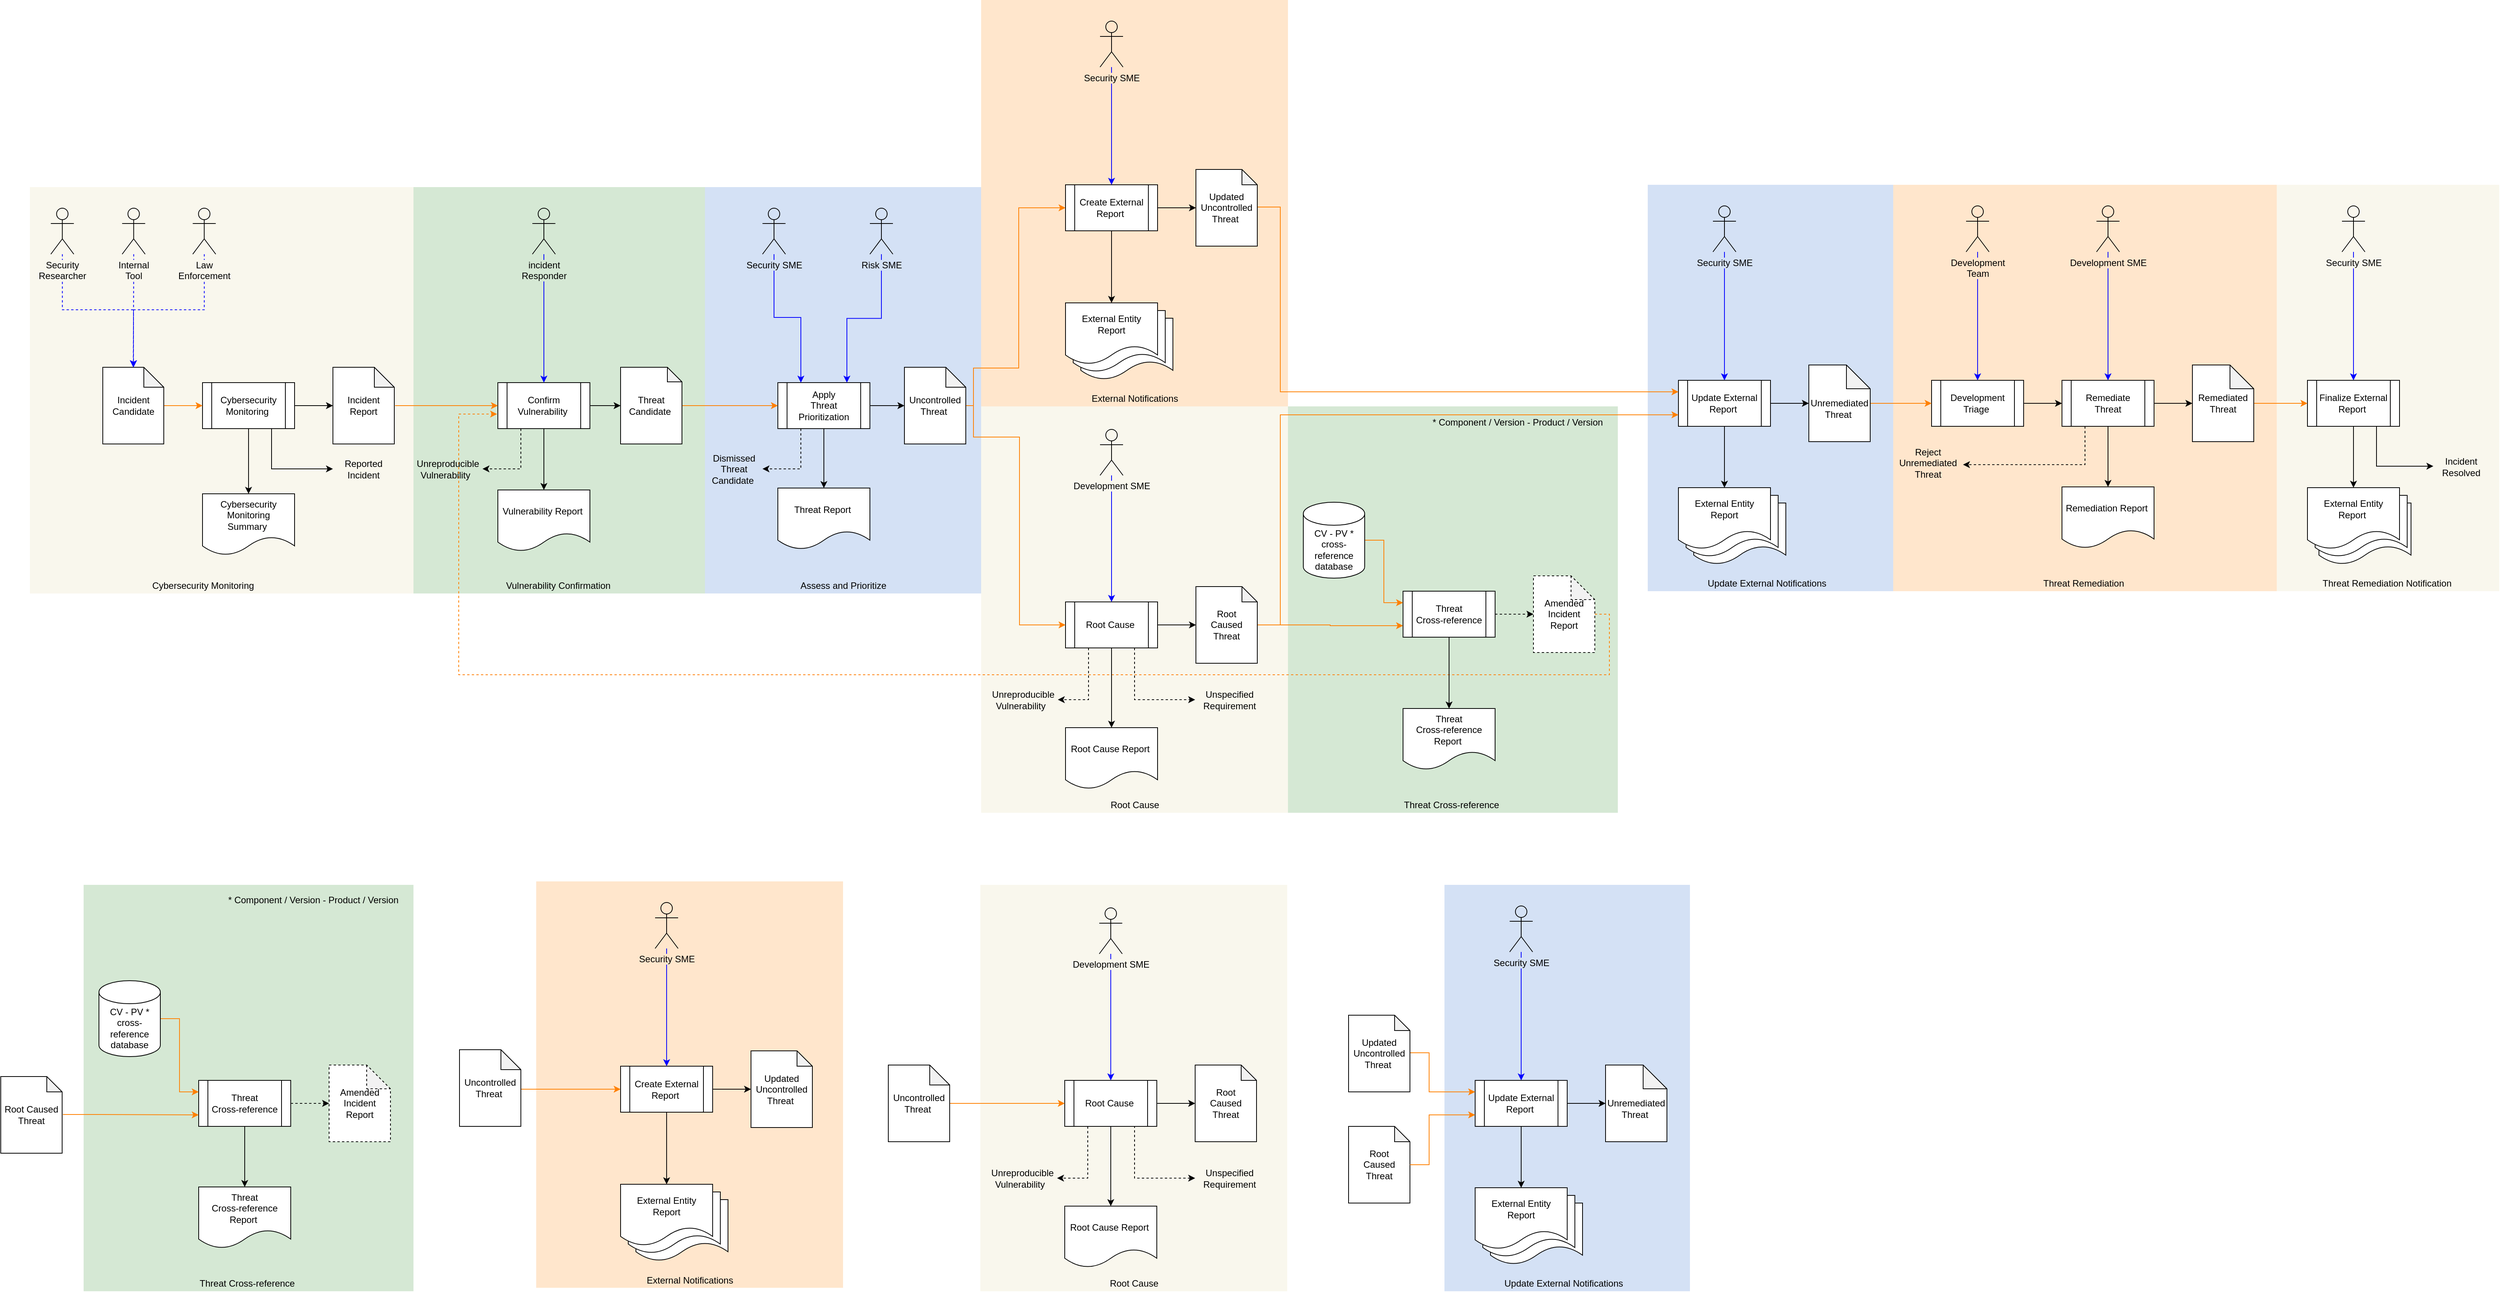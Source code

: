 <mxfile version="15.8.7" type="device"><diagram id="C5RBs43oDa-KdzZeNtuy" name="Page-1"><mxGraphModel dx="4095" dy="1713" grid="1" gridSize="10" guides="1" tooltips="1" connect="1" arrows="1" fold="1" page="1" pageScale="1" pageWidth="827" pageHeight="1169" math="0" shadow="0"><root><mxCell id="WIyWlLk6GJQsqaUBKTNV-0"/><mxCell id="WIyWlLk6GJQsqaUBKTNV-1" parent="WIyWlLk6GJQsqaUBKTNV-0"/><mxCell id="WcZLiKfYTSiQ0uEuk9bP-0" value="" style="rounded=0;whiteSpace=wrap;html=1;strokeColor=none;fillColor=#D5E8D4;" parent="WIyWlLk6GJQsqaUBKTNV-1" vertex="1"><mxGeometry x="1371" y="600" width="430" height="530" as="geometry"/></mxCell><mxCell id="wN83Spoh5uE3AaR1W7T5-34" value="" style="rounded=0;whiteSpace=wrap;html=1;strokeColor=none;fillColor=#D4E1F5;" parent="WIyWlLk6GJQsqaUBKTNV-1" vertex="1"><mxGeometry x="1840" y="311" width="320" height="530" as="geometry"/></mxCell><mxCell id="wN83Spoh5uE3AaR1W7T5-43" value="" style="rounded=0;whiteSpace=wrap;html=1;strokeColor=none;fillColor=#FFE6CC;" parent="WIyWlLk6GJQsqaUBKTNV-1" vertex="1"><mxGeometry x="971" y="70" width="400" height="530" as="geometry"/></mxCell><mxCell id="8RoRVzkX-j9izQuCW-Z6-1" value="ISAC Report&amp;nbsp;" style="shape=document;whiteSpace=wrap;html=1;boundedLbl=1;" parent="WIyWlLk6GJQsqaUBKTNV-1" vertex="1"><mxGeometry x="1101" y="485" width="120" height="80" as="geometry"/></mxCell><mxCell id="8RoRVzkX-j9izQuCW-Z6-0" value="ISAC Report&amp;nbsp;" style="shape=document;whiteSpace=wrap;html=1;boundedLbl=1;" parent="WIyWlLk6GJQsqaUBKTNV-1" vertex="1"><mxGeometry x="1091" y="475" width="120" height="80" as="geometry"/></mxCell><mxCell id="wN83Spoh5uE3AaR1W7T5-98" value="" style="rounded=0;whiteSpace=wrap;html=1;strokeColor=none;fillColor=#F9F7ED;" parent="WIyWlLk6GJQsqaUBKTNV-1" vertex="1"><mxGeometry x="-269" y="314" width="500" height="530" as="geometry"/></mxCell><mxCell id="kdH6JeAph1HjLmz1AjnW-34" value="" style="rounded=0;whiteSpace=wrap;html=1;strokeColor=none;fillColor=#FFE6CC;" parent="WIyWlLk6GJQsqaUBKTNV-1" vertex="1"><mxGeometry x="2160" y="311" width="500" height="530" as="geometry"/></mxCell><mxCell id="kdH6JeAph1HjLmz1AjnW-32" style="edgeStyle=orthogonalEdgeStyle;rounded=0;orthogonalLoop=1;jettySize=auto;html=1;exitX=0.25;exitY=1;exitDx=0;exitDy=0;dashed=1;entryX=1.011;entryY=0.55;entryDx=0;entryDy=0;entryPerimeter=0;" parent="WIyWlLk6GJQsqaUBKTNV-1" source="kdH6JeAph1HjLmz1AjnW-35" target="kdH6JeAph1HjLmz1AjnW-33" edge="1"><mxGeometry relative="1" as="geometry"><mxPoint x="2206" y="671" as="targetPoint"/><Array as="points"><mxPoint x="2410" y="676"/></Array></mxGeometry></mxCell><mxCell id="kdH6JeAph1HjLmz1AjnW-38" style="edgeStyle=orthogonalEdgeStyle;rounded=0;orthogonalLoop=1;jettySize=auto;html=1;exitX=1;exitY=0.5;exitDx=0;exitDy=0;entryX=0;entryY=0.5;entryDx=0;entryDy=0;" parent="WIyWlLk6GJQsqaUBKTNV-1" source="kdH6JeAph1HjLmz1AjnW-24" target="kdH6JeAph1HjLmz1AjnW-35" edge="1"><mxGeometry relative="1" as="geometry"/></mxCell><mxCell id="kdH6JeAph1HjLmz1AjnW-24" value="&lt;span&gt;Development Triage&amp;nbsp;&lt;/span&gt;" style="shape=process;whiteSpace=wrap;html=1;backgroundOutline=1;" parent="WIyWlLk6GJQsqaUBKTNV-1" vertex="1"><mxGeometry x="2210" y="566" width="120" height="60" as="geometry"/></mxCell><mxCell id="wN83Spoh5uE3AaR1W7T5-67" value="" style="rounded=0;whiteSpace=wrap;html=1;strokeColor=none;fillColor=#D4E1F5;" parent="WIyWlLk6GJQsqaUBKTNV-1" vertex="1"><mxGeometry x="611" y="314" width="360" height="530" as="geometry"/></mxCell><mxCell id="wN83Spoh5uE3AaR1W7T5-24" value="" style="rounded=0;whiteSpace=wrap;html=1;strokeColor=none;fillColor=#F9F7ED;" parent="WIyWlLk6GJQsqaUBKTNV-1" vertex="1"><mxGeometry x="971" y="600" width="400" height="530" as="geometry"/></mxCell><mxCell id="wN83Spoh5uE3AaR1W7T5-15" value="" style="rounded=0;whiteSpace=wrap;html=1;strokeColor=none;fillColor=#D5E8D4;" parent="WIyWlLk6GJQsqaUBKTNV-1" vertex="1"><mxGeometry x="231" y="314" width="380" height="530" as="geometry"/></mxCell><mxCell id="wN83Spoh5uE3AaR1W7T5-99" style="edgeStyle=orthogonalEdgeStyle;rounded=0;orthogonalLoop=1;jettySize=auto;html=1;strokeColor=#FF8000;exitX=1;exitY=0.5;exitDx=0;exitDy=0;exitPerimeter=0;dashed=1;" parent="WIyWlLk6GJQsqaUBKTNV-1" source="WcZLiKfYTSiQ0uEuk9bP-4" edge="1"><mxGeometry relative="1" as="geometry"><mxPoint x="340" y="610" as="targetPoint"/><Array as="points"><mxPoint x="1790" y="871"/><mxPoint x="1790" y="950"/><mxPoint x="290" y="950"/><mxPoint x="290" y="610"/></Array></mxGeometry></mxCell><mxCell id="wN83Spoh5uE3AaR1W7T5-16" style="edgeStyle=orthogonalEdgeStyle;rounded=0;orthogonalLoop=1;jettySize=auto;html=1;exitX=1;exitY=0.5;exitDx=0;exitDy=0;entryX=0;entryY=0.5;entryDx=0;entryDy=0;entryPerimeter=0;" parent="WIyWlLk6GJQsqaUBKTNV-1" source="6Zm5IRveUOEQ-voSjNhq-3" target="wN83Spoh5uE3AaR1W7T5-14" edge="1"><mxGeometry relative="1" as="geometry"/></mxCell><mxCell id="wN83Spoh5uE3AaR1W7T5-21" style="edgeStyle=orthogonalEdgeStyle;rounded=0;orthogonalLoop=1;jettySize=auto;html=1;exitX=0.25;exitY=1;exitDx=0;exitDy=0;entryX=1;entryY=0.5;entryDx=0;entryDy=0;dashed=1;" parent="WIyWlLk6GJQsqaUBKTNV-1" source="6Zm5IRveUOEQ-voSjNhq-3" target="wN83Spoh5uE3AaR1W7T5-20" edge="1"><mxGeometry relative="1" as="geometry"/></mxCell><mxCell id="wN83Spoh5uE3AaR1W7T5-23" style="edgeStyle=orthogonalEdgeStyle;rounded=0;orthogonalLoop=1;jettySize=auto;html=1;exitX=0.5;exitY=1;exitDx=0;exitDy=0;" parent="WIyWlLk6GJQsqaUBKTNV-1" source="6Zm5IRveUOEQ-voSjNhq-3" target="wN83Spoh5uE3AaR1W7T5-22" edge="1"><mxGeometry relative="1" as="geometry"/></mxCell><mxCell id="6Zm5IRveUOEQ-voSjNhq-3" value="Confirm Vulnerability&amp;nbsp;" style="shape=process;whiteSpace=wrap;html=1;backgroundOutline=1;" parent="WIyWlLk6GJQsqaUBKTNV-1" vertex="1"><mxGeometry x="341" y="569" width="120" height="60" as="geometry"/></mxCell><mxCell id="6Zm5IRveUOEQ-voSjNhq-8" value="Root Cause" style="text;html=1;strokeColor=none;fillColor=none;align=center;verticalAlign=middle;whiteSpace=wrap;rounded=0;" parent="WIyWlLk6GJQsqaUBKTNV-1" vertex="1"><mxGeometry x="1123.5" y="1110" width="95" height="20" as="geometry"/></mxCell><mxCell id="AFasW3N3rb-dnXRpqXTf-31" style="edgeStyle=orthogonalEdgeStyle;rounded=0;orthogonalLoop=1;jettySize=auto;html=1;exitX=1;exitY=0.5;exitDx=0;exitDy=0;entryX=0;entryY=0.5;entryDx=0;entryDy=0;entryPerimeter=0;" parent="WIyWlLk6GJQsqaUBKTNV-1" source="6Zm5IRveUOEQ-voSjNhq-9" target="AFasW3N3rb-dnXRpqXTf-27" edge="1"><mxGeometry relative="1" as="geometry"/></mxCell><mxCell id="wN83Spoh5uE3AaR1W7T5-69" style="edgeStyle=orthogonalEdgeStyle;rounded=0;orthogonalLoop=1;jettySize=auto;html=1;exitX=0.25;exitY=1;exitDx=0;exitDy=0;entryX=1;entryY=0.5;entryDx=0;entryDy=0;dashed=1;" parent="WIyWlLk6GJQsqaUBKTNV-1" source="6Zm5IRveUOEQ-voSjNhq-9" target="wN83Spoh5uE3AaR1W7T5-68" edge="1"><mxGeometry relative="1" as="geometry"/></mxCell><mxCell id="wN83Spoh5uE3AaR1W7T5-73" style="edgeStyle=orthogonalEdgeStyle;rounded=0;orthogonalLoop=1;jettySize=auto;html=1;exitX=0.5;exitY=1;exitDx=0;exitDy=0;entryX=0.5;entryY=0;entryDx=0;entryDy=0;" parent="WIyWlLk6GJQsqaUBKTNV-1" source="6Zm5IRveUOEQ-voSjNhq-9" target="wN83Spoh5uE3AaR1W7T5-72" edge="1"><mxGeometry relative="1" as="geometry"/></mxCell><mxCell id="6Zm5IRveUOEQ-voSjNhq-9" value="Apply &lt;br&gt;Threat Prioritization" style="shape=process;whiteSpace=wrap;html=1;backgroundOutline=1;" parent="WIyWlLk6GJQsqaUBKTNV-1" vertex="1"><mxGeometry x="706" y="569" width="120" height="60" as="geometry"/></mxCell><mxCell id="AFasW3N3rb-dnXRpqXTf-4" value="Vulnerability Confirmation&amp;nbsp;" style="text;html=1;align=center;verticalAlign=middle;resizable=0;points=[];autosize=1;" parent="WIyWlLk6GJQsqaUBKTNV-1" vertex="1"><mxGeometry x="341" y="824" width="160" height="20" as="geometry"/></mxCell><mxCell id="AFasW3N3rb-dnXRpqXTf-5" value="Assess and Prioritize" style="text;html=1;align=center;verticalAlign=middle;resizable=0;points=[];autosize=1;" parent="WIyWlLk6GJQsqaUBKTNV-1" vertex="1"><mxGeometry x="726" y="824" width="130" height="20" as="geometry"/></mxCell><mxCell id="wN83Spoh5uE3AaR1W7T5-28" style="edgeStyle=orthogonalEdgeStyle;rounded=0;orthogonalLoop=1;jettySize=auto;html=1;exitX=0.25;exitY=1;exitDx=0;exitDy=0;entryX=1;entryY=0.5;entryDx=0;entryDy=0;dashed=1;" parent="WIyWlLk6GJQsqaUBKTNV-1" source="AFasW3N3rb-dnXRpqXTf-13" target="wN83Spoh5uE3AaR1W7T5-27" edge="1"><mxGeometry relative="1" as="geometry"/></mxCell><mxCell id="wN83Spoh5uE3AaR1W7T5-33" style="edgeStyle=orthogonalEdgeStyle;rounded=0;orthogonalLoop=1;jettySize=auto;html=1;" parent="WIyWlLk6GJQsqaUBKTNV-1" source="AFasW3N3rb-dnXRpqXTf-13" target="wN83Spoh5uE3AaR1W7T5-32" edge="1"><mxGeometry relative="1" as="geometry"/></mxCell><mxCell id="AFasW3N3rb-dnXRpqXTf-13" value="Root Cause&amp;nbsp;" style="shape=process;whiteSpace=wrap;html=1;backgroundOutline=1;" parent="WIyWlLk6GJQsqaUBKTNV-1" vertex="1"><mxGeometry x="1081" y="855" width="120" height="60" as="geometry"/></mxCell><mxCell id="fDY6oTUVb4eKqqhAtH-P-0" style="edgeStyle=orthogonalEdgeStyle;rounded=0;orthogonalLoop=1;jettySize=auto;html=1;entryX=0;entryY=0.5;entryDx=0;entryDy=0;strokeColor=#FF8000;" parent="WIyWlLk6GJQsqaUBKTNV-1" source="AFasW3N3rb-dnXRpqXTf-27" target="wN83Spoh5uE3AaR1W7T5-35" edge="1"><mxGeometry relative="1" as="geometry"><Array as="points"><mxPoint x="961" y="599"/><mxPoint x="961" y="550"/><mxPoint x="1020" y="550"/><mxPoint x="1020" y="341"/></Array></mxGeometry></mxCell><mxCell id="fDY6oTUVb4eKqqhAtH-P-1" style="edgeStyle=orthogonalEdgeStyle;rounded=0;orthogonalLoop=1;jettySize=auto;html=1;entryX=0;entryY=0.5;entryDx=0;entryDy=0;strokeColor=#FF8000;" parent="WIyWlLk6GJQsqaUBKTNV-1" source="AFasW3N3rb-dnXRpqXTf-27" target="AFasW3N3rb-dnXRpqXTf-13" edge="1"><mxGeometry relative="1" as="geometry"><Array as="points"><mxPoint x="961" y="599"/><mxPoint x="961" y="640"/><mxPoint x="1021" y="640"/><mxPoint x="1021" y="885"/></Array></mxGeometry></mxCell><mxCell id="AFasW3N3rb-dnXRpqXTf-27" value="Uncontrolled Threat&amp;nbsp;" style="shape=note;whiteSpace=wrap;html=1;backgroundOutline=1;darkOpacity=0.05;size=26;" parent="WIyWlLk6GJQsqaUBKTNV-1" vertex="1"><mxGeometry x="871" y="549" width="80" height="100" as="geometry"/></mxCell><mxCell id="8RoRVzkX-j9izQuCW-Z6-5" style="edgeStyle=orthogonalEdgeStyle;rounded=0;orthogonalLoop=1;jettySize=auto;html=1;entryX=0.25;entryY=0;entryDx=0;entryDy=0;strokeColor=#0000FF;" parent="WIyWlLk6GJQsqaUBKTNV-1" source="IPxfnIjCZiYCJYjC7kOt-19" target="6Zm5IRveUOEQ-voSjNhq-9" edge="1"><mxGeometry relative="1" as="geometry"><mxPoint x="701" y="444" as="sourcePoint"/><Array as="points"><mxPoint x="701" y="484"/><mxPoint x="736" y="484"/></Array></mxGeometry></mxCell><mxCell id="wN83Spoh5uE3AaR1W7T5-31" style="edgeStyle=orthogonalEdgeStyle;rounded=0;orthogonalLoop=1;jettySize=auto;html=1;entryX=0.5;entryY=0;entryDx=0;entryDy=0;strokeColor=#0000FF;" parent="WIyWlLk6GJQsqaUBKTNV-1" source="IPxfnIjCZiYCJYjC7kOt-32" target="AFasW3N3rb-dnXRpqXTf-13" edge="1"><mxGeometry relative="1" as="geometry"><mxPoint x="1141" y="750" as="sourcePoint"/></mxGeometry></mxCell><mxCell id="wN83Spoh5uE3AaR1W7T5-71" style="edgeStyle=orthogonalEdgeStyle;rounded=0;orthogonalLoop=1;jettySize=auto;html=1;strokeColor=#FF8000;" parent="WIyWlLk6GJQsqaUBKTNV-1" source="wN83Spoh5uE3AaR1W7T5-14" target="6Zm5IRveUOEQ-voSjNhq-9" edge="1"><mxGeometry relative="1" as="geometry"/></mxCell><mxCell id="wN83Spoh5uE3AaR1W7T5-14" value="Threat Candidate&amp;nbsp;" style="shape=note;whiteSpace=wrap;html=1;backgroundOutline=1;darkOpacity=0.05;size=19;" parent="WIyWlLk6GJQsqaUBKTNV-1" vertex="1"><mxGeometry x="501" y="549" width="80" height="100" as="geometry"/></mxCell><mxCell id="wN83Spoh5uE3AaR1W7T5-20" value="Unreproducible&lt;br&gt;Vulnerability&amp;nbsp;&amp;nbsp;" style="text;html=1;strokeColor=none;fillColor=none;align=center;verticalAlign=middle;whiteSpace=wrap;rounded=0;" parent="WIyWlLk6GJQsqaUBKTNV-1" vertex="1"><mxGeometry x="231" y="661.5" width="90" height="40" as="geometry"/></mxCell><mxCell id="wN83Spoh5uE3AaR1W7T5-22" value="Vulnerability Report&amp;nbsp;" style="shape=document;whiteSpace=wrap;html=1;boundedLbl=1;" parent="WIyWlLk6GJQsqaUBKTNV-1" vertex="1"><mxGeometry x="341" y="709" width="120" height="80" as="geometry"/></mxCell><mxCell id="wN83Spoh5uE3AaR1W7T5-27" value="Unreproducible&lt;br&gt;Vulnerability&amp;nbsp;&amp;nbsp;" style="text;html=1;strokeColor=none;fillColor=none;align=center;verticalAlign=middle;whiteSpace=wrap;rounded=0;" parent="WIyWlLk6GJQsqaUBKTNV-1" vertex="1"><mxGeometry x="981" y="960" width="90" height="45" as="geometry"/></mxCell><mxCell id="wN83Spoh5uE3AaR1W7T5-32" value="Root Cause Report&amp;nbsp;" style="shape=document;whiteSpace=wrap;html=1;boundedLbl=1;" parent="WIyWlLk6GJQsqaUBKTNV-1" vertex="1"><mxGeometry x="1081" y="1019" width="120" height="80" as="geometry"/></mxCell><mxCell id="wN83Spoh5uE3AaR1W7T5-36" value="External Entity &lt;br&gt;Report" style="shape=document;whiteSpace=wrap;html=1;boundedLbl=1;" parent="WIyWlLk6GJQsqaUBKTNV-1" vertex="1"><mxGeometry x="1081" y="465" width="120" height="80" as="geometry"/></mxCell><mxCell id="wN83Spoh5uE3AaR1W7T5-41" style="edgeStyle=orthogonalEdgeStyle;rounded=0;orthogonalLoop=1;jettySize=auto;html=1;exitX=0.5;exitY=1;exitDx=0;exitDy=0;entryX=0.5;entryY=0;entryDx=0;entryDy=0;" parent="WIyWlLk6GJQsqaUBKTNV-1" source="wN83Spoh5uE3AaR1W7T5-35" target="wN83Spoh5uE3AaR1W7T5-36" edge="1"><mxGeometry relative="1" as="geometry"/></mxCell><mxCell id="wN83Spoh5uE3AaR1W7T5-35" value="Create External Report&amp;nbsp;" style="shape=process;whiteSpace=wrap;html=1;backgroundOutline=1;" parent="WIyWlLk6GJQsqaUBKTNV-1" vertex="1"><mxGeometry x="1081" y="311" width="120" height="60" as="geometry"/></mxCell><mxCell id="wN83Spoh5uE3AaR1W7T5-45" value="External Notifications" style="text;html=1;align=center;verticalAlign=middle;resizable=0;points=[];autosize=1;" parent="WIyWlLk6GJQsqaUBKTNV-1" vertex="1"><mxGeometry x="1106" y="580" width="130" height="20" as="geometry"/></mxCell><mxCell id="8RoRVzkX-j9izQuCW-Z6-9" style="edgeStyle=orthogonalEdgeStyle;rounded=0;orthogonalLoop=1;jettySize=auto;html=1;entryX=0.5;entryY=0;entryDx=0;entryDy=0;strokeColor=#0000FF;" parent="WIyWlLk6GJQsqaUBKTNV-1" source="IPxfnIjCZiYCJYjC7kOt-27" target="wN83Spoh5uE3AaR1W7T5-35" edge="1"><mxGeometry relative="1" as="geometry"><mxPoint x="1141" y="210" as="sourcePoint"/></mxGeometry></mxCell><mxCell id="wN83Spoh5uE3AaR1W7T5-55" style="edgeStyle=orthogonalEdgeStyle;rounded=0;orthogonalLoop=1;jettySize=auto;html=1;entryX=0.5;entryY=0;entryDx=0;entryDy=0;strokeColor=#0000FF;" parent="WIyWlLk6GJQsqaUBKTNV-1" source="IPxfnIjCZiYCJYjC7kOt-28" target="wN83Spoh5uE3AaR1W7T5-49" edge="1"><mxGeometry relative="1" as="geometry"><mxPoint x="1940" y="451" as="sourcePoint"/></mxGeometry></mxCell><mxCell id="wN83Spoh5uE3AaR1W7T5-64" style="edgeStyle=orthogonalEdgeStyle;rounded=0;orthogonalLoop=1;jettySize=auto;html=1;exitX=1;exitY=0.5;exitDx=0;exitDy=0;entryX=0;entryY=0.5;entryDx=0;entryDy=0;entryPerimeter=0;" parent="WIyWlLk6GJQsqaUBKTNV-1" source="wN83Spoh5uE3AaR1W7T5-49" target="AXCP_vRWOkf5SYs7HRFB-25" edge="1"><mxGeometry relative="1" as="geometry"><mxPoint x="2100" y="596" as="targetPoint"/></mxGeometry></mxCell><mxCell id="wN83Spoh5uE3AaR1W7T5-49" value="Update External Report&amp;nbsp;" style="shape=process;whiteSpace=wrap;html=1;backgroundOutline=1;" parent="WIyWlLk6GJQsqaUBKTNV-1" vertex="1"><mxGeometry x="1880" y="566" width="120" height="60" as="geometry"/></mxCell><mxCell id="wN83Spoh5uE3AaR1W7T5-56" value="Update External Notifications" style="text;html=1;align=center;verticalAlign=middle;resizable=0;points=[];autosize=1;" parent="WIyWlLk6GJQsqaUBKTNV-1" vertex="1"><mxGeometry x="1910" y="821" width="170" height="20" as="geometry"/></mxCell><mxCell id="8RoRVzkX-j9izQuCW-Z6-44" style="edgeStyle=orthogonalEdgeStyle;rounded=0;orthogonalLoop=1;jettySize=auto;html=1;entryX=0;entryY=0.25;entryDx=0;entryDy=0;strokeColor=#FF8000;exitX=1;exitY=0.49;exitDx=0;exitDy=0;exitPerimeter=0;" parent="WIyWlLk6GJQsqaUBKTNV-1" source="wN83Spoh5uE3AaR1W7T5-59" target="wN83Spoh5uE3AaR1W7T5-49" edge="1"><mxGeometry relative="1" as="geometry"><Array as="points"><mxPoint x="1361" y="340"/><mxPoint x="1361" y="581"/></Array></mxGeometry></mxCell><mxCell id="wN83Spoh5uE3AaR1W7T5-59" value="Updated Uncontrolled Threat&amp;nbsp;" style="shape=note;whiteSpace=wrap;html=1;backgroundOutline=1;darkOpacity=0.05;size=20;" parent="WIyWlLk6GJQsqaUBKTNV-1" vertex="1"><mxGeometry x="1251" y="291" width="80" height="100" as="geometry"/></mxCell><mxCell id="wN83Spoh5uE3AaR1W7T5-60" style="edgeStyle=orthogonalEdgeStyle;rounded=0;orthogonalLoop=1;jettySize=auto;html=1;" parent="WIyWlLk6GJQsqaUBKTNV-1" source="wN83Spoh5uE3AaR1W7T5-35" target="wN83Spoh5uE3AaR1W7T5-59" edge="1"><mxGeometry relative="1" as="geometry"><mxPoint x="1191.0" y="360" as="sourcePoint"/><mxPoint x="1811.0" y="360" as="targetPoint"/></mxGeometry></mxCell><mxCell id="kdH6JeAph1HjLmz1AjnW-8" style="edgeStyle=orthogonalEdgeStyle;rounded=0;orthogonalLoop=1;jettySize=auto;html=1;exitX=1;exitY=0.5;exitDx=0;exitDy=0;entryX=0;entryY=0.75;entryDx=0;entryDy=0;strokeColor=#FF8000;exitPerimeter=0;" parent="WIyWlLk6GJQsqaUBKTNV-1" source="IPxfnIjCZiYCJYjC7kOt-35" target="wN83Spoh5uE3AaR1W7T5-49" edge="1"><mxGeometry relative="1" as="geometry"><mxPoint x="1651" y="350" as="targetPoint"/><Array as="points"><mxPoint x="1361" y="885"/><mxPoint x="1361" y="611"/></Array><mxPoint x="1509.03" y="740.4" as="sourcePoint"/></mxGeometry></mxCell><mxCell id="wN83Spoh5uE3AaR1W7T5-62" style="edgeStyle=orthogonalEdgeStyle;rounded=0;orthogonalLoop=1;jettySize=auto;html=1;entryX=0;entryY=0.5;entryDx=0;entryDy=0;entryPerimeter=0;" parent="WIyWlLk6GJQsqaUBKTNV-1" source="AFasW3N3rb-dnXRpqXTf-13" target="IPxfnIjCZiYCJYjC7kOt-35" edge="1"><mxGeometry relative="1" as="geometry"><mxPoint x="1201.0" y="895" as="sourcePoint"/><mxPoint x="1401" y="892.5" as="targetPoint"/></mxGeometry></mxCell><mxCell id="wN83Spoh5uE3AaR1W7T5-68" value="Dismissed Threat Candidate&amp;nbsp;" style="text;html=1;strokeColor=none;fillColor=none;align=center;verticalAlign=middle;whiteSpace=wrap;rounded=0;" parent="WIyWlLk6GJQsqaUBKTNV-1" vertex="1"><mxGeometry x="612" y="654" width="74" height="55" as="geometry"/></mxCell><mxCell id="wN83Spoh5uE3AaR1W7T5-72" value="Threat Report&amp;nbsp;" style="shape=document;whiteSpace=wrap;html=1;boundedLbl=1;" parent="WIyWlLk6GJQsqaUBKTNV-1" vertex="1"><mxGeometry x="706" y="706.5" width="120" height="80" as="geometry"/></mxCell><mxCell id="AXCP_vRWOkf5SYs7HRFB-8" style="edgeStyle=orthogonalEdgeStyle;rounded=0;orthogonalLoop=1;jettySize=auto;html=1;exitX=0.5;exitY=1;exitDx=0;exitDy=0;" parent="WIyWlLk6GJQsqaUBKTNV-1" source="wN83Spoh5uE3AaR1W7T5-111" target="AXCP_vRWOkf5SYs7HRFB-7" edge="1"><mxGeometry relative="1" as="geometry"><Array as="points"/></mxGeometry></mxCell><mxCell id="AXCP_vRWOkf5SYs7HRFB-10" style="edgeStyle=orthogonalEdgeStyle;rounded=0;orthogonalLoop=1;jettySize=auto;html=1;exitX=0.75;exitY=1;exitDx=0;exitDy=0;entryX=0;entryY=0.5;entryDx=0;entryDy=0;" parent="WIyWlLk6GJQsqaUBKTNV-1" source="wN83Spoh5uE3AaR1W7T5-111" target="AXCP_vRWOkf5SYs7HRFB-5" edge="1"><mxGeometry relative="1" as="geometry"/></mxCell><mxCell id="AXCP_vRWOkf5SYs7HRFB-17" style="edgeStyle=orthogonalEdgeStyle;rounded=0;orthogonalLoop=1;jettySize=auto;html=1;exitX=1;exitY=0.5;exitDx=0;exitDy=0;entryX=0;entryY=0.5;entryDx=0;entryDy=0;entryPerimeter=0;" parent="WIyWlLk6GJQsqaUBKTNV-1" source="wN83Spoh5uE3AaR1W7T5-111" target="pf2Wbkb6V3aEikhFOSJb-10" edge="1"><mxGeometry relative="1" as="geometry"/></mxCell><mxCell id="wN83Spoh5uE3AaR1W7T5-111" value="Cybersecurity Monitoring&amp;nbsp;" style="shape=process;whiteSpace=wrap;html=1;backgroundOutline=1;" parent="WIyWlLk6GJQsqaUBKTNV-1" vertex="1"><mxGeometry x="-44" y="569" width="120" height="60" as="geometry"/></mxCell><mxCell id="wN83Spoh5uE3AaR1W7T5-112" value="Cybersecurity Monitoring&amp;nbsp;" style="text;html=1;align=center;verticalAlign=middle;resizable=0;points=[];autosize=1;" parent="WIyWlLk6GJQsqaUBKTNV-1" vertex="1"><mxGeometry x="-116.75" y="824" width="150" height="20" as="geometry"/></mxCell><mxCell id="kdH6JeAph1HjLmz1AjnW-10" value="" style="rounded=0;whiteSpace=wrap;html=1;strokeColor=none;fillColor=#F9F7ED;" parent="WIyWlLk6GJQsqaUBKTNV-1" vertex="1"><mxGeometry x="2660" y="311" width="290" height="530" as="geometry"/></mxCell><mxCell id="AXCP_vRWOkf5SYs7HRFB-24" style="edgeStyle=orthogonalEdgeStyle;rounded=0;orthogonalLoop=1;jettySize=auto;html=1;entryX=0.5;entryY=0;entryDx=0;entryDy=0;strokeColor=#0000FF;" parent="WIyWlLk6GJQsqaUBKTNV-1" source="IPxfnIjCZiYCJYjC7kOt-31" target="kdH6JeAph1HjLmz1AjnW-18" edge="1"><mxGeometry relative="1" as="geometry"><mxPoint x="2760" y="451" as="sourcePoint"/><Array as="points"/></mxGeometry></mxCell><mxCell id="8RoRVzkX-j9izQuCW-Z6-38" style="edgeStyle=orthogonalEdgeStyle;rounded=0;orthogonalLoop=1;jettySize=auto;html=1;exitX=0.5;exitY=1;exitDx=0;exitDy=0;" parent="WIyWlLk6GJQsqaUBKTNV-1" source="kdH6JeAph1HjLmz1AjnW-18" target="8RoRVzkX-j9izQuCW-Z6-37" edge="1"><mxGeometry relative="1" as="geometry"/></mxCell><mxCell id="8RoRVzkX-j9izQuCW-Z6-50" style="edgeStyle=orthogonalEdgeStyle;rounded=0;orthogonalLoop=1;jettySize=auto;html=1;exitX=0.75;exitY=1;exitDx=0;exitDy=0;entryX=-0.012;entryY=0.483;entryDx=0;entryDy=0;entryPerimeter=0;" parent="WIyWlLk6GJQsqaUBKTNV-1" source="kdH6JeAph1HjLmz1AjnW-18" target="8RoRVzkX-j9izQuCW-Z6-49" edge="1"><mxGeometry relative="1" as="geometry"><mxPoint x="2886" y="679" as="targetPoint"/><Array as="points"><mxPoint x="2790" y="678"/></Array></mxGeometry></mxCell><mxCell id="kdH6JeAph1HjLmz1AjnW-18" value="Finalize External Report&amp;nbsp;" style="shape=process;whiteSpace=wrap;html=1;backgroundOutline=1;" parent="WIyWlLk6GJQsqaUBKTNV-1" vertex="1"><mxGeometry x="2700" y="566" width="120" height="60" as="geometry"/></mxCell><mxCell id="kdH6JeAph1HjLmz1AjnW-19" value="Threat Remediation Notification&amp;nbsp;" style="text;html=1;align=center;verticalAlign=middle;resizable=0;points=[];autosize=1;" parent="WIyWlLk6GJQsqaUBKTNV-1" vertex="1"><mxGeometry x="2710" y="821" width="190" height="20" as="geometry"/></mxCell><mxCell id="8RoRVzkX-j9izQuCW-Z6-45" style="edgeStyle=orthogonalEdgeStyle;rounded=0;orthogonalLoop=1;jettySize=auto;html=1;strokeColor=#FF8000;" parent="WIyWlLk6GJQsqaUBKTNV-1" source="kdH6JeAph1HjLmz1AjnW-21" target="kdH6JeAph1HjLmz1AjnW-18" edge="1"><mxGeometry relative="1" as="geometry"/></mxCell><mxCell id="kdH6JeAph1HjLmz1AjnW-21" value="Remediated Threat" style="shape=note;whiteSpace=wrap;html=1;backgroundOutline=1;darkOpacity=0.05;size=31;" parent="WIyWlLk6GJQsqaUBKTNV-1" vertex="1"><mxGeometry x="2550" y="546" width="80" height="100" as="geometry"/></mxCell><mxCell id="kdH6JeAph1HjLmz1AjnW-27" style="edgeStyle=orthogonalEdgeStyle;rounded=0;orthogonalLoop=1;jettySize=auto;html=1;entryX=0.5;entryY=0;entryDx=0;entryDy=0;strokeColor=#0000FF;" parent="WIyWlLk6GJQsqaUBKTNV-1" source="IPxfnIjCZiYCJYjC7kOt-17" target="kdH6JeAph1HjLmz1AjnW-24" edge="1"><mxGeometry relative="1" as="geometry"><mxPoint x="2270" y="451" as="sourcePoint"/></mxGeometry></mxCell><mxCell id="kdH6JeAph1HjLmz1AjnW-39" style="edgeStyle=orthogonalEdgeStyle;rounded=0;orthogonalLoop=1;jettySize=auto;html=1;exitX=1;exitY=0.5;exitDx=0;exitDy=0;entryX=0;entryY=0.5;entryDx=0;entryDy=0;entryPerimeter=0;" parent="WIyWlLk6GJQsqaUBKTNV-1" source="kdH6JeAph1HjLmz1AjnW-35" target="kdH6JeAph1HjLmz1AjnW-21" edge="1"><mxGeometry relative="1" as="geometry"/></mxCell><mxCell id="kdH6JeAph1HjLmz1AjnW-50" style="edgeStyle=orthogonalEdgeStyle;rounded=0;orthogonalLoop=1;jettySize=auto;html=1;exitX=0.5;exitY=1;exitDx=0;exitDy=0;entryX=0.5;entryY=0;entryDx=0;entryDy=0;" parent="WIyWlLk6GJQsqaUBKTNV-1" source="kdH6JeAph1HjLmz1AjnW-35" target="kdH6JeAph1HjLmz1AjnW-47" edge="1"><mxGeometry relative="1" as="geometry"/></mxCell><mxCell id="kdH6JeAph1HjLmz1AjnW-35" value="Remediate Threat" style="shape=process;whiteSpace=wrap;html=1;backgroundOutline=1;" parent="WIyWlLk6GJQsqaUBKTNV-1" vertex="1"><mxGeometry x="2380" y="566" width="120" height="60" as="geometry"/></mxCell><mxCell id="kdH6JeAph1HjLmz1AjnW-40" value="Threat Remediation&amp;nbsp;" style="text;html=1;strokeColor=none;fillColor=none;align=center;verticalAlign=middle;whiteSpace=wrap;rounded=0;" parent="WIyWlLk6GJQsqaUBKTNV-1" vertex="1"><mxGeometry x="2330" y="821" width="160" height="20" as="geometry"/></mxCell><mxCell id="kdH6JeAph1HjLmz1AjnW-33" value="Reject&lt;br&gt;Unremediated&lt;br&gt;Threat" style="text;html=1;align=center;verticalAlign=middle;resizable=0;points=[];autosize=1;" parent="WIyWlLk6GJQsqaUBKTNV-1" vertex="1"><mxGeometry x="2160" y="648.5" width="90" height="50" as="geometry"/></mxCell><mxCell id="kdH6JeAph1HjLmz1AjnW-47" value="Remediation Report&amp;nbsp;" style="shape=document;whiteSpace=wrap;html=1;boundedLbl=1;" parent="WIyWlLk6GJQsqaUBKTNV-1" vertex="1"><mxGeometry x="2380" y="705" width="120" height="80" as="geometry"/></mxCell><mxCell id="AXCP_vRWOkf5SYs7HRFB-3" style="edgeStyle=orthogonalEdgeStyle;rounded=0;orthogonalLoop=1;jettySize=auto;html=1;entryX=0;entryY=0.5;entryDx=0;entryDy=0;strokeColor=#FF8000;" parent="WIyWlLk6GJQsqaUBKTNV-1" source="AXCP_vRWOkf5SYs7HRFB-2" target="wN83Spoh5uE3AaR1W7T5-111" edge="1"><mxGeometry relative="1" as="geometry"/></mxCell><mxCell id="AXCP_vRWOkf5SYs7HRFB-2" value="Incident Candidate" style="shape=note;whiteSpace=wrap;html=1;backgroundOutline=1;darkOpacity=0.05;size=26;" parent="WIyWlLk6GJQsqaUBKTNV-1" vertex="1"><mxGeometry x="-174" y="549" width="79.5" height="100" as="geometry"/></mxCell><mxCell id="AXCP_vRWOkf5SYs7HRFB-5" value="Reported&lt;br&gt;Incident" style="text;html=1;fillColor=none;align=center;verticalAlign=middle;whiteSpace=wrap;rounded=0;" parent="WIyWlLk6GJQsqaUBKTNV-1" vertex="1"><mxGeometry x="126" y="658.5" width="80" height="46" as="geometry"/></mxCell><mxCell id="AXCP_vRWOkf5SYs7HRFB-7" value="Cybersecurity Monitoring&lt;br&gt;Summary&amp;nbsp;" style="shape=document;whiteSpace=wrap;html=1;boundedLbl=1;" parent="WIyWlLk6GJQsqaUBKTNV-1" vertex="1"><mxGeometry x="-44" y="714" width="120" height="80" as="geometry"/></mxCell><mxCell id="pf2Wbkb6V3aEikhFOSJb-10" value="Incident Report" style="shape=note;whiteSpace=wrap;html=1;backgroundOutline=1;darkOpacity=0.05;size=26;" parent="WIyWlLk6GJQsqaUBKTNV-1" vertex="1"><mxGeometry x="126" y="549" width="80" height="100" as="geometry"/></mxCell><mxCell id="IPxfnIjCZiYCJYjC7kOt-33" style="edgeStyle=orthogonalEdgeStyle;rounded=0;orthogonalLoop=1;jettySize=auto;html=1;entryX=0;entryY=0.5;entryDx=0;entryDy=0;strokeColor=#FF8000;" parent="WIyWlLk6GJQsqaUBKTNV-1" source="AXCP_vRWOkf5SYs7HRFB-25" target="kdH6JeAph1HjLmz1AjnW-24" edge="1"><mxGeometry relative="1" as="geometry"><Array as="points"><mxPoint x="2200" y="596"/><mxPoint x="2200" y="596"/></Array></mxGeometry></mxCell><mxCell id="AXCP_vRWOkf5SYs7HRFB-25" value="&lt;br&gt;Unremediated&lt;br&gt;Threat&amp;nbsp;" style="shape=note;whiteSpace=wrap;html=1;backgroundOutline=1;darkOpacity=0.05;size=31;" parent="WIyWlLk6GJQsqaUBKTNV-1" vertex="1"><mxGeometry x="2050" y="546" width="80" height="100" as="geometry"/></mxCell><mxCell id="8RoRVzkX-j9izQuCW-Z6-13" style="edgeStyle=orthogonalEdgeStyle;rounded=0;orthogonalLoop=1;jettySize=auto;html=1;exitX=0.5;exitY=1;exitDx=0;exitDy=0;entryX=0.5;entryY=0;entryDx=0;entryDy=0;" parent="WIyWlLk6GJQsqaUBKTNV-1" source="wN83Spoh5uE3AaR1W7T5-49" target="8RoRVzkX-j9izQuCW-Z6-10" edge="1"><mxGeometry relative="1" as="geometry"><mxPoint x="1940" y="626" as="sourcePoint"/><Array as="points"><mxPoint x="1940" y="686"/><mxPoint x="1940" y="686"/></Array></mxGeometry></mxCell><mxCell id="8RoRVzkX-j9izQuCW-Z6-12" value="External Entity&amp;nbsp;&lt;br&gt;Report" style="shape=document;whiteSpace=wrap;html=1;boundedLbl=1;" parent="WIyWlLk6GJQsqaUBKTNV-1" vertex="1"><mxGeometry x="1900" y="726" width="120" height="80" as="geometry"/></mxCell><mxCell id="8RoRVzkX-j9izQuCW-Z6-11" value="ISAC Report&amp;nbsp;" style="shape=document;whiteSpace=wrap;html=1;boundedLbl=1;" parent="WIyWlLk6GJQsqaUBKTNV-1" vertex="1"><mxGeometry x="1890" y="716" width="120" height="80" as="geometry"/></mxCell><mxCell id="8RoRVzkX-j9izQuCW-Z6-10" value="External Entity &lt;br&gt;Report" style="shape=document;whiteSpace=wrap;html=1;boundedLbl=1;" parent="WIyWlLk6GJQsqaUBKTNV-1" vertex="1"><mxGeometry x="1880" y="706" width="120" height="80" as="geometry"/></mxCell><mxCell id="8RoRVzkX-j9izQuCW-Z6-35" value="" style="shape=document;whiteSpace=wrap;html=1;boundedLbl=1;" parent="WIyWlLk6GJQsqaUBKTNV-1" vertex="1"><mxGeometry x="2715" y="726" width="120" height="80" as="geometry"/></mxCell><mxCell id="8RoRVzkX-j9izQuCW-Z6-36" value="" style="shape=document;whiteSpace=wrap;html=1;boundedLbl=1;" parent="WIyWlLk6GJQsqaUBKTNV-1" vertex="1"><mxGeometry x="2710" y="716" width="120" height="80" as="geometry"/></mxCell><mxCell id="8RoRVzkX-j9izQuCW-Z6-37" value="External Entity&lt;br&gt;Report&amp;nbsp;" style="shape=document;whiteSpace=wrap;html=1;boundedLbl=1;" parent="WIyWlLk6GJQsqaUBKTNV-1" vertex="1"><mxGeometry x="2700" y="706" width="120" height="80" as="geometry"/></mxCell><mxCell id="8RoRVzkX-j9izQuCW-Z6-49" value="Incident&lt;br&gt;Resolved" style="text;html=1;align=center;verticalAlign=middle;resizable=0;points=[];autosize=1;" parent="WIyWlLk6GJQsqaUBKTNV-1" vertex="1"><mxGeometry x="2865" y="663.5" width="70" height="30" as="geometry"/></mxCell><mxCell id="8RoRVzkX-j9izQuCW-Z6-52" style="edgeStyle=orthogonalEdgeStyle;rounded=0;orthogonalLoop=1;jettySize=auto;html=1;strokeColor=#0000FF;" parent="WIyWlLk6GJQsqaUBKTNV-1" source="IPxfnIjCZiYCJYjC7kOt-16" target="kdH6JeAph1HjLmz1AjnW-35" edge="1"><mxGeometry relative="1" as="geometry"><mxPoint x="2440" y="441" as="sourcePoint"/></mxGeometry></mxCell><mxCell id="IPxfnIjCZiYCJYjC7kOt-22" style="edgeStyle=orthogonalEdgeStyle;rounded=0;orthogonalLoop=1;jettySize=auto;html=1;entryX=0.5;entryY=0;entryDx=0;entryDy=0;entryPerimeter=0;dashed=1;strokeColor=#0000FF;" parent="WIyWlLk6GJQsqaUBKTNV-1" source="IPxfnIjCZiYCJYjC7kOt-4" target="AXCP_vRWOkf5SYs7HRFB-2" edge="1"><mxGeometry relative="1" as="geometry"><Array as="points"><mxPoint x="-134" y="424"/><mxPoint x="-134" y="424"/></Array></mxGeometry></mxCell><mxCell id="IPxfnIjCZiYCJYjC7kOt-4" value="&lt;span style=&quot;background-color: rgb(249 , 247 , 237)&quot;&gt;Internal&lt;br&gt;Tool&lt;/span&gt;" style="shape=umlActor;verticalLabelPosition=bottom;verticalAlign=top;html=1;outlineConnect=0;fillColor=none;" parent="WIyWlLk6GJQsqaUBKTNV-1" vertex="1"><mxGeometry x="-148.75" y="341.5" width="30" height="60" as="geometry"/></mxCell><mxCell id="IPxfnIjCZiYCJYjC7kOt-26" style="edgeStyle=orthogonalEdgeStyle;rounded=0;orthogonalLoop=1;jettySize=auto;html=1;strokeColor=#0000FF;" parent="WIyWlLk6GJQsqaUBKTNV-1" source="IPxfnIjCZiYCJYjC7kOt-7" target="6Zm5IRveUOEQ-voSjNhq-3" edge="1"><mxGeometry relative="1" as="geometry"/></mxCell><mxCell id="IPxfnIjCZiYCJYjC7kOt-7" value="&lt;span style=&quot;background-color: rgb(213 , 232 , 212)&quot;&gt;incident&lt;br&gt;Responder&lt;/span&gt;" style="shape=umlActor;verticalLabelPosition=bottom;verticalAlign=top;html=1;outlineConnect=0;fillColor=none;" parent="WIyWlLk6GJQsqaUBKTNV-1" vertex="1"><mxGeometry x="386" y="341.5" width="30" height="60" as="geometry"/></mxCell><mxCell id="IPxfnIjCZiYCJYjC7kOt-23" style="edgeStyle=orthogonalEdgeStyle;rounded=0;orthogonalLoop=1;jettySize=auto;html=1;dashed=1;strokeColor=#0000FF;" parent="WIyWlLk6GJQsqaUBKTNV-1" source="IPxfnIjCZiYCJYjC7kOt-8" target="AXCP_vRWOkf5SYs7HRFB-2" edge="1"><mxGeometry relative="1" as="geometry"><Array as="points"><mxPoint x="-42" y="474"/><mxPoint x="-134" y="474"/></Array></mxGeometry></mxCell><mxCell id="IPxfnIjCZiYCJYjC7kOt-8" value="&lt;span style=&quot;background-color: rgb(249 , 247 , 237)&quot;&gt;Law&lt;br&gt;Enforcement&lt;/span&gt;" style="shape=umlActor;verticalLabelPosition=bottom;verticalAlign=top;html=1;outlineConnect=0;fillColor=none;" parent="WIyWlLk6GJQsqaUBKTNV-1" vertex="1"><mxGeometry x="-56.75" y="341.5" width="30" height="60" as="geometry"/></mxCell><mxCell id="IPxfnIjCZiYCJYjC7kOt-21" style="edgeStyle=orthogonalEdgeStyle;rounded=0;orthogonalLoop=1;jettySize=auto;html=1;dashed=1;strokeColor=#0000FF;" parent="WIyWlLk6GJQsqaUBKTNV-1" source="IPxfnIjCZiYCJYjC7kOt-9" target="AXCP_vRWOkf5SYs7HRFB-2" edge="1"><mxGeometry relative="1" as="geometry"><Array as="points"><mxPoint x="-227" y="474"/><mxPoint x="-134" y="474"/></Array></mxGeometry></mxCell><mxCell id="IPxfnIjCZiYCJYjC7kOt-9" value="&lt;span style=&quot;background-color: rgb(249 , 247 , 237)&quot;&gt;Security&lt;br&gt;Researcher&lt;/span&gt;" style="shape=umlActor;verticalLabelPosition=bottom;verticalAlign=top;html=1;outlineConnect=0;fillColor=none;" parent="WIyWlLk6GJQsqaUBKTNV-1" vertex="1"><mxGeometry x="-241.75" y="341.5" width="30" height="60" as="geometry"/></mxCell><mxCell id="IPxfnIjCZiYCJYjC7kOt-16" value="&lt;span style=&quot;background-color: rgb(255 , 230 , 204)&quot;&gt;Development SME&lt;/span&gt;" style="shape=umlActor;verticalLabelPosition=bottom;verticalAlign=top;html=1;outlineConnect=0;fillColor=none;" parent="WIyWlLk6GJQsqaUBKTNV-1" vertex="1"><mxGeometry x="2425" y="338.5" width="30" height="60" as="geometry"/></mxCell><mxCell id="IPxfnIjCZiYCJYjC7kOt-17" value="&lt;span style=&quot;background-color: rgb(255 , 230 , 204)&quot;&gt;Development&lt;br&gt;Team&lt;/span&gt;" style="shape=umlActor;verticalLabelPosition=bottom;verticalAlign=top;html=1;outlineConnect=0;fillColor=none;" parent="WIyWlLk6GJQsqaUBKTNV-1" vertex="1"><mxGeometry x="2255" y="338.5" width="30" height="60" as="geometry"/></mxCell><mxCell id="IPxfnIjCZiYCJYjC7kOt-29" style="edgeStyle=orthogonalEdgeStyle;rounded=0;orthogonalLoop=1;jettySize=auto;html=1;strokeColor=#0000FF;entryX=0.75;entryY=0;entryDx=0;entryDy=0;" parent="WIyWlLk6GJQsqaUBKTNV-1" source="IPxfnIjCZiYCJYjC7kOt-18" target="6Zm5IRveUOEQ-voSjNhq-9" edge="1"><mxGeometry relative="1" as="geometry"><mxPoint x="791" y="574" as="targetPoint"/></mxGeometry></mxCell><mxCell id="IPxfnIjCZiYCJYjC7kOt-18" value="&lt;span style=&quot;background-color: rgb(212 , 225 , 245)&quot;&gt;Risk SME&lt;/span&gt;" style="shape=umlActor;verticalLabelPosition=bottom;verticalAlign=top;html=1;outlineConnect=0;fillColor=none;" parent="WIyWlLk6GJQsqaUBKTNV-1" vertex="1"><mxGeometry x="826" y="341.5" width="30" height="60" as="geometry"/></mxCell><mxCell id="IPxfnIjCZiYCJYjC7kOt-19" value="&lt;span style=&quot;background-color: rgb(212 , 225 , 245)&quot;&gt;Security SME&lt;/span&gt;" style="shape=umlActor;verticalLabelPosition=bottom;verticalAlign=top;html=1;outlineConnect=0;fillColor=none;" parent="WIyWlLk6GJQsqaUBKTNV-1" vertex="1"><mxGeometry x="686" y="341.5" width="30" height="60" as="geometry"/></mxCell><mxCell id="IPxfnIjCZiYCJYjC7kOt-27" value="&lt;span style=&quot;background-color: rgb(255 , 230 , 204)&quot;&gt;Security SME&lt;/span&gt;" style="shape=umlActor;verticalLabelPosition=bottom;verticalAlign=top;html=1;outlineConnect=0;fillColor=none;" parent="WIyWlLk6GJQsqaUBKTNV-1" vertex="1"><mxGeometry x="1126" y="97.5" width="30" height="60" as="geometry"/></mxCell><mxCell id="IPxfnIjCZiYCJYjC7kOt-28" value="&lt;span style=&quot;background-color: rgb(212 , 225 , 245)&quot;&gt;Security SME&lt;/span&gt;" style="shape=umlActor;verticalLabelPosition=bottom;verticalAlign=top;html=1;outlineConnect=0;fillColor=none;" parent="WIyWlLk6GJQsqaUBKTNV-1" vertex="1"><mxGeometry x="1925" y="338.5" width="30" height="60" as="geometry"/></mxCell><mxCell id="IPxfnIjCZiYCJYjC7kOt-31" value="&lt;span style=&quot;background-color: rgb(249 , 247 , 237)&quot;&gt;Security SME&lt;/span&gt;" style="shape=umlActor;verticalLabelPosition=bottom;verticalAlign=top;html=1;outlineConnect=0;fillColor=none;" parent="WIyWlLk6GJQsqaUBKTNV-1" vertex="1"><mxGeometry x="2745" y="338.5" width="30" height="60" as="geometry"/></mxCell><mxCell id="IPxfnIjCZiYCJYjC7kOt-32" value="&lt;span style=&quot;background-color: rgb(249 , 247 , 237)&quot;&gt;Development SME&lt;/span&gt;" style="shape=umlActor;verticalLabelPosition=bottom;verticalAlign=top;html=1;outlineConnect=0;fillColor=none;" parent="WIyWlLk6GJQsqaUBKTNV-1" vertex="1"><mxGeometry x="1126" y="630" width="30" height="60" as="geometry"/></mxCell><mxCell id="BhduB79UmDf4pC0gYGz7-1" style="edgeStyle=orthogonalEdgeStyle;rounded=0;orthogonalLoop=1;jettySize=auto;html=1;entryX=0;entryY=0.75;entryDx=0;entryDy=0;strokeColor=#FF8000;" parent="WIyWlLk6GJQsqaUBKTNV-1" source="IPxfnIjCZiYCJYjC7kOt-35" target="WcZLiKfYTSiQ0uEuk9bP-8" edge="1"><mxGeometry relative="1" as="geometry"/></mxCell><mxCell id="IPxfnIjCZiYCJYjC7kOt-35" value="Root&lt;br&gt;Caused&lt;br&gt;Threat" style="shape=note;whiteSpace=wrap;html=1;backgroundOutline=1;darkOpacity=0.05;size=20;" parent="WIyWlLk6GJQsqaUBKTNV-1" vertex="1"><mxGeometry x="1251" y="835" width="80" height="100" as="geometry"/></mxCell><mxCell id="WcZLiKfYTSiQ0uEuk9bP-4" value="Amended Incident Report" style="shape=note;whiteSpace=wrap;html=1;backgroundOutline=1;darkOpacity=0.05;size=31;dashed=1;" parent="WIyWlLk6GJQsqaUBKTNV-1" vertex="1"><mxGeometry x="1691" y="821" width="80" height="100" as="geometry"/></mxCell><mxCell id="WcZLiKfYTSiQ0uEuk9bP-6" style="edgeStyle=orthogonalEdgeStyle;rounded=0;orthogonalLoop=1;jettySize=auto;html=1;exitX=1;exitY=0.5;exitDx=0;exitDy=0;entryX=0;entryY=0.5;entryDx=0;entryDy=0;entryPerimeter=0;dashed=1;" parent="WIyWlLk6GJQsqaUBKTNV-1" source="WcZLiKfYTSiQ0uEuk9bP-8" target="WcZLiKfYTSiQ0uEuk9bP-4" edge="1"><mxGeometry relative="1" as="geometry"/></mxCell><mxCell id="WcZLiKfYTSiQ0uEuk9bP-7" style="edgeStyle=orthogonalEdgeStyle;rounded=0;orthogonalLoop=1;jettySize=auto;html=1;exitX=0.5;exitY=1;exitDx=0;exitDy=0;entryX=0.5;entryY=0;entryDx=0;entryDy=0;" parent="WIyWlLk6GJQsqaUBKTNV-1" source="WcZLiKfYTSiQ0uEuk9bP-8" target="WcZLiKfYTSiQ0uEuk9bP-11" edge="1"><mxGeometry relative="1" as="geometry"/></mxCell><mxCell id="WcZLiKfYTSiQ0uEuk9bP-8" value="Threat&lt;br&gt;Cross-reference" style="shape=process;whiteSpace=wrap;html=1;backgroundOutline=1;" parent="WIyWlLk6GJQsqaUBKTNV-1" vertex="1"><mxGeometry x="1521" y="841" width="120" height="60" as="geometry"/></mxCell><mxCell id="WcZLiKfYTSiQ0uEuk9bP-9" value="Threat Cross-reference&amp;nbsp;" style="text;html=1;strokeColor=none;fillColor=none;align=center;verticalAlign=middle;whiteSpace=wrap;rounded=0;" parent="WIyWlLk6GJQsqaUBKTNV-1" vertex="1"><mxGeometry x="1371" y="1110" width="430" height="20" as="geometry"/></mxCell><mxCell id="WcZLiKfYTSiQ0uEuk9bP-11" value="Threat&lt;br&gt;Cross-reference Report&amp;nbsp;" style="shape=document;whiteSpace=wrap;html=1;boundedLbl=1;" parent="WIyWlLk6GJQsqaUBKTNV-1" vertex="1"><mxGeometry x="1521" y="994" width="120" height="80" as="geometry"/></mxCell><mxCell id="WcZLiKfYTSiQ0uEuk9bP-12" style="edgeStyle=orthogonalEdgeStyle;rounded=0;orthogonalLoop=1;jettySize=auto;html=1;strokeColor=#FF8000;exitX=1.013;exitY=0.5;exitDx=0;exitDy=0;exitPerimeter=0;entryX=0;entryY=0.5;entryDx=0;entryDy=0;" parent="WIyWlLk6GJQsqaUBKTNV-1" source="pf2Wbkb6V3aEikhFOSJb-10" target="6Zm5IRveUOEQ-voSjNhq-3" edge="1"><mxGeometry relative="1" as="geometry"><mxPoint x="-219" y="874" as="sourcePoint"/><mxPoint x="-210" y="160" as="targetPoint"/><Array as="points"/></mxGeometry></mxCell><mxCell id="WcZLiKfYTSiQ0uEuk9bP-31" value="" style="rounded=0;whiteSpace=wrap;html=1;strokeColor=none;fillColor=#F9F7ED;" parent="WIyWlLk6GJQsqaUBKTNV-1" vertex="1"><mxGeometry x="970" y="1224" width="400" height="530" as="geometry"/></mxCell><mxCell id="WcZLiKfYTSiQ0uEuk9bP-32" value="Root Cause" style="text;html=1;strokeColor=none;fillColor=none;align=center;verticalAlign=middle;whiteSpace=wrap;rounded=0;" parent="WIyWlLk6GJQsqaUBKTNV-1" vertex="1"><mxGeometry x="1122.5" y="1734" width="95" height="20" as="geometry"/></mxCell><mxCell id="WcZLiKfYTSiQ0uEuk9bP-33" style="edgeStyle=orthogonalEdgeStyle;rounded=0;orthogonalLoop=1;jettySize=auto;html=1;exitX=0.25;exitY=1;exitDx=0;exitDy=0;entryX=1;entryY=0.5;entryDx=0;entryDy=0;dashed=1;" parent="WIyWlLk6GJQsqaUBKTNV-1" source="WcZLiKfYTSiQ0uEuk9bP-35" target="WcZLiKfYTSiQ0uEuk9bP-39" edge="1"><mxGeometry relative="1" as="geometry"/></mxCell><mxCell id="WcZLiKfYTSiQ0uEuk9bP-34" style="edgeStyle=orthogonalEdgeStyle;rounded=0;orthogonalLoop=1;jettySize=auto;html=1;" parent="WIyWlLk6GJQsqaUBKTNV-1" source="WcZLiKfYTSiQ0uEuk9bP-35" target="WcZLiKfYTSiQ0uEuk9bP-40" edge="1"><mxGeometry relative="1" as="geometry"/></mxCell><mxCell id="WcZLiKfYTSiQ0uEuk9bP-35" value="Root Cause&amp;nbsp;" style="shape=process;whiteSpace=wrap;html=1;backgroundOutline=1;" parent="WIyWlLk6GJQsqaUBKTNV-1" vertex="1"><mxGeometry x="1080" y="1479" width="120" height="60" as="geometry"/></mxCell><mxCell id="WcZLiKfYTSiQ0uEuk9bP-36" style="edgeStyle=orthogonalEdgeStyle;rounded=0;orthogonalLoop=1;jettySize=auto;html=1;entryX=0;entryY=0.5;entryDx=0;entryDy=0;strokeColor=#FF8000;" parent="WIyWlLk6GJQsqaUBKTNV-1" source="WcZLiKfYTSiQ0uEuk9bP-37" target="WcZLiKfYTSiQ0uEuk9bP-35" edge="1"><mxGeometry relative="1" as="geometry"><Array as="points"><mxPoint x="990" y="1509"/><mxPoint x="990" y="1509"/></Array></mxGeometry></mxCell><mxCell id="WcZLiKfYTSiQ0uEuk9bP-37" value="Uncontrolled Threat&amp;nbsp;" style="shape=note;whiteSpace=wrap;html=1;backgroundOutline=1;darkOpacity=0.05;size=26;" parent="WIyWlLk6GJQsqaUBKTNV-1" vertex="1"><mxGeometry x="850" y="1459" width="80" height="100" as="geometry"/></mxCell><mxCell id="WcZLiKfYTSiQ0uEuk9bP-38" style="edgeStyle=orthogonalEdgeStyle;rounded=0;orthogonalLoop=1;jettySize=auto;html=1;entryX=0.5;entryY=0;entryDx=0;entryDy=0;strokeColor=#0000FF;" parent="WIyWlLk6GJQsqaUBKTNV-1" source="WcZLiKfYTSiQ0uEuk9bP-42" target="WcZLiKfYTSiQ0uEuk9bP-35" edge="1"><mxGeometry relative="1" as="geometry"><mxPoint x="1140" y="1374" as="sourcePoint"/></mxGeometry></mxCell><mxCell id="WcZLiKfYTSiQ0uEuk9bP-39" value="Unreproducible&lt;br&gt;Vulnerability&amp;nbsp;&amp;nbsp;" style="text;html=1;strokeColor=none;fillColor=none;align=center;verticalAlign=middle;whiteSpace=wrap;rounded=0;" parent="WIyWlLk6GJQsqaUBKTNV-1" vertex="1"><mxGeometry x="980" y="1584" width="90" height="45" as="geometry"/></mxCell><mxCell id="WcZLiKfYTSiQ0uEuk9bP-40" value="Root Cause Report&amp;nbsp;" style="shape=document;whiteSpace=wrap;html=1;boundedLbl=1;" parent="WIyWlLk6GJQsqaUBKTNV-1" vertex="1"><mxGeometry x="1080" y="1643" width="120" height="80" as="geometry"/></mxCell><mxCell id="WcZLiKfYTSiQ0uEuk9bP-41" style="edgeStyle=orthogonalEdgeStyle;rounded=0;orthogonalLoop=1;jettySize=auto;html=1;entryX=0;entryY=0.5;entryDx=0;entryDy=0;entryPerimeter=0;" parent="WIyWlLk6GJQsqaUBKTNV-1" source="WcZLiKfYTSiQ0uEuk9bP-35" target="WcZLiKfYTSiQ0uEuk9bP-43" edge="1"><mxGeometry relative="1" as="geometry"><mxPoint x="1200.0" y="1519" as="sourcePoint"/><mxPoint x="1400" y="1516.5" as="targetPoint"/></mxGeometry></mxCell><mxCell id="WcZLiKfYTSiQ0uEuk9bP-42" value="&lt;span style=&quot;background-color: rgb(249 , 247 , 237)&quot;&gt;Development SME&lt;/span&gt;" style="shape=umlActor;verticalLabelPosition=bottom;verticalAlign=top;html=1;outlineConnect=0;fillColor=none;" parent="WIyWlLk6GJQsqaUBKTNV-1" vertex="1"><mxGeometry x="1125" y="1254" width="30" height="60" as="geometry"/></mxCell><mxCell id="WcZLiKfYTSiQ0uEuk9bP-43" value="Root&lt;br&gt;Caused&lt;br&gt;Threat" style="shape=note;whiteSpace=wrap;html=1;backgroundOutline=1;darkOpacity=0.05;size=20;" parent="WIyWlLk6GJQsqaUBKTNV-1" vertex="1"><mxGeometry x="1250" y="1459" width="80" height="100" as="geometry"/></mxCell><mxCell id="WcZLiKfYTSiQ0uEuk9bP-44" value="" style="rounded=0;whiteSpace=wrap;html=1;strokeColor=none;fillColor=#D4E1F5;" parent="WIyWlLk6GJQsqaUBKTNV-1" vertex="1"><mxGeometry x="1575" y="1224" width="320" height="530" as="geometry"/></mxCell><mxCell id="WcZLiKfYTSiQ0uEuk9bP-45" style="edgeStyle=orthogonalEdgeStyle;rounded=0;orthogonalLoop=1;jettySize=auto;html=1;entryX=0.5;entryY=0;entryDx=0;entryDy=0;strokeColor=#0000FF;" parent="WIyWlLk6GJQsqaUBKTNV-1" source="WcZLiKfYTSiQ0uEuk9bP-56" target="WcZLiKfYTSiQ0uEuk9bP-47" edge="1"><mxGeometry relative="1" as="geometry"><mxPoint x="1675" y="1364" as="sourcePoint"/></mxGeometry></mxCell><mxCell id="WcZLiKfYTSiQ0uEuk9bP-46" style="edgeStyle=orthogonalEdgeStyle;rounded=0;orthogonalLoop=1;jettySize=auto;html=1;exitX=1;exitY=0.5;exitDx=0;exitDy=0;entryX=0;entryY=0.5;entryDx=0;entryDy=0;entryPerimeter=0;" parent="WIyWlLk6GJQsqaUBKTNV-1" source="WcZLiKfYTSiQ0uEuk9bP-47" target="WcZLiKfYTSiQ0uEuk9bP-51" edge="1"><mxGeometry relative="1" as="geometry"><mxPoint x="1835" y="1509" as="targetPoint"/></mxGeometry></mxCell><mxCell id="WcZLiKfYTSiQ0uEuk9bP-47" value="Update External Report&amp;nbsp;" style="shape=process;whiteSpace=wrap;html=1;backgroundOutline=1;" parent="WIyWlLk6GJQsqaUBKTNV-1" vertex="1"><mxGeometry x="1615" y="1479" width="120" height="60" as="geometry"/></mxCell><mxCell id="WcZLiKfYTSiQ0uEuk9bP-48" value="Update External Notifications" style="text;html=1;align=center;verticalAlign=middle;resizable=0;points=[];autosize=1;" parent="WIyWlLk6GJQsqaUBKTNV-1" vertex="1"><mxGeometry x="1645" y="1734" width="170" height="20" as="geometry"/></mxCell><mxCell id="WcZLiKfYTSiQ0uEuk9bP-49" style="edgeStyle=orthogonalEdgeStyle;rounded=0;orthogonalLoop=1;jettySize=auto;html=1;entryX=0;entryY=0.25;entryDx=0;entryDy=0;strokeColor=#FF8000;exitX=1;exitY=0.49;exitDx=0;exitDy=0;exitPerimeter=0;" parent="WIyWlLk6GJQsqaUBKTNV-1" source="WcZLiKfYTSiQ0uEuk9bP-50" target="WcZLiKfYTSiQ0uEuk9bP-47" edge="1"><mxGeometry relative="1" as="geometry"><Array as="points"><mxPoint x="1555" y="1443"/><mxPoint x="1555" y="1494"/></Array></mxGeometry></mxCell><mxCell id="WcZLiKfYTSiQ0uEuk9bP-50" value="Updated Uncontrolled Threat&amp;nbsp;" style="shape=note;whiteSpace=wrap;html=1;backgroundOutline=1;darkOpacity=0.05;size=20;" parent="WIyWlLk6GJQsqaUBKTNV-1" vertex="1"><mxGeometry x="1450" y="1394" width="80" height="100" as="geometry"/></mxCell><mxCell id="WcZLiKfYTSiQ0uEuk9bP-51" value="&lt;br&gt;Unremediated&lt;br&gt;Threat&amp;nbsp;" style="shape=note;whiteSpace=wrap;html=1;backgroundOutline=1;darkOpacity=0.05;size=31;" parent="WIyWlLk6GJQsqaUBKTNV-1" vertex="1"><mxGeometry x="1785" y="1459" width="80" height="100" as="geometry"/></mxCell><mxCell id="WcZLiKfYTSiQ0uEuk9bP-52" style="edgeStyle=orthogonalEdgeStyle;rounded=0;orthogonalLoop=1;jettySize=auto;html=1;exitX=0.5;exitY=1;exitDx=0;exitDy=0;entryX=0.5;entryY=0;entryDx=0;entryDy=0;" parent="WIyWlLk6GJQsqaUBKTNV-1" source="WcZLiKfYTSiQ0uEuk9bP-47" target="WcZLiKfYTSiQ0uEuk9bP-55" edge="1"><mxGeometry relative="1" as="geometry"><mxPoint x="1675" y="1539" as="sourcePoint"/><Array as="points"><mxPoint x="1675" y="1599"/><mxPoint x="1675" y="1599"/></Array></mxGeometry></mxCell><mxCell id="WcZLiKfYTSiQ0uEuk9bP-53" value="External Entity&amp;nbsp;&lt;br&gt;Report" style="shape=document;whiteSpace=wrap;html=1;boundedLbl=1;" parent="WIyWlLk6GJQsqaUBKTNV-1" vertex="1"><mxGeometry x="1635" y="1639" width="120" height="80" as="geometry"/></mxCell><mxCell id="WcZLiKfYTSiQ0uEuk9bP-54" value="ISAC Report&amp;nbsp;" style="shape=document;whiteSpace=wrap;html=1;boundedLbl=1;" parent="WIyWlLk6GJQsqaUBKTNV-1" vertex="1"><mxGeometry x="1625" y="1629" width="120" height="80" as="geometry"/></mxCell><mxCell id="WcZLiKfYTSiQ0uEuk9bP-55" value="External Entity &lt;br&gt;Report" style="shape=document;whiteSpace=wrap;html=1;boundedLbl=1;" parent="WIyWlLk6GJQsqaUBKTNV-1" vertex="1"><mxGeometry x="1615" y="1619" width="120" height="80" as="geometry"/></mxCell><mxCell id="WcZLiKfYTSiQ0uEuk9bP-56" value="&lt;span style=&quot;background-color: rgb(212 , 225 , 245)&quot;&gt;Security SME&lt;/span&gt;" style="shape=umlActor;verticalLabelPosition=bottom;verticalAlign=top;html=1;outlineConnect=0;fillColor=none;" parent="WIyWlLk6GJQsqaUBKTNV-1" vertex="1"><mxGeometry x="1660" y="1251.5" width="30" height="60" as="geometry"/></mxCell><mxCell id="WcZLiKfYTSiQ0uEuk9bP-57" value="Root&lt;br&gt;Caused&lt;br&gt;Threat" style="shape=note;whiteSpace=wrap;html=1;backgroundOutline=1;darkOpacity=0.05;size=20;" parent="WIyWlLk6GJQsqaUBKTNV-1" vertex="1"><mxGeometry x="1450" y="1539" width="80" height="100" as="geometry"/></mxCell><mxCell id="WcZLiKfYTSiQ0uEuk9bP-58" style="edgeStyle=orthogonalEdgeStyle;rounded=0;orthogonalLoop=1;jettySize=auto;html=1;exitX=1;exitY=0.5;exitDx=0;exitDy=0;entryX=0;entryY=0.75;entryDx=0;entryDy=0;strokeColor=#FF8000;exitPerimeter=0;" parent="WIyWlLk6GJQsqaUBKTNV-1" source="WcZLiKfYTSiQ0uEuk9bP-57" target="WcZLiKfYTSiQ0uEuk9bP-47" edge="1"><mxGeometry relative="1" as="geometry"><mxPoint x="1815" y="1504" as="targetPoint"/><Array as="points"><mxPoint x="1555" y="1589"/><mxPoint x="1555" y="1524"/></Array><mxPoint x="1673.03" y="1894.4" as="sourcePoint"/></mxGeometry></mxCell><mxCell id="WcZLiKfYTSiQ0uEuk9bP-59" style="edgeStyle=orthogonalEdgeStyle;rounded=0;orthogonalLoop=1;jettySize=auto;html=1;entryX=0;entryY=0.25;entryDx=0;entryDy=0;exitX=1;exitY=0.5;exitDx=0;exitDy=0;exitPerimeter=0;strokeColor=#FF8000;" parent="WIyWlLk6GJQsqaUBKTNV-1" source="WcZLiKfYTSiQ0uEuk9bP-60" target="WcZLiKfYTSiQ0uEuk9bP-8" edge="1"><mxGeometry relative="1" as="geometry"><mxPoint x="2106" y="785.5" as="targetPoint"/></mxGeometry></mxCell><mxCell id="WcZLiKfYTSiQ0uEuk9bP-60" value="CV - PV * cross-reference&lt;br&gt;database" style="shape=cylinder3;whiteSpace=wrap;html=1;boundedLbl=1;backgroundOutline=1;size=15;" parent="WIyWlLk6GJQsqaUBKTNV-1" vertex="1"><mxGeometry x="1391" y="725" width="80" height="99" as="geometry"/></mxCell><mxCell id="WcZLiKfYTSiQ0uEuk9bP-61" value="Root Caused Threat" style="shape=note;whiteSpace=wrap;html=1;backgroundOutline=1;darkOpacity=0.05;size=20;" parent="WIyWlLk6GJQsqaUBKTNV-1" vertex="1"><mxGeometry x="-307" y="1474" width="80" height="100" as="geometry"/></mxCell><mxCell id="WcZLiKfYTSiQ0uEuk9bP-62" value="" style="rounded=0;whiteSpace=wrap;html=1;strokeColor=none;fillColor=#D5E8D4;" parent="WIyWlLk6GJQsqaUBKTNV-1" vertex="1"><mxGeometry x="-199" y="1224" width="430" height="530" as="geometry"/></mxCell><mxCell id="WcZLiKfYTSiQ0uEuk9bP-63" value="Amended Incident Report" style="shape=note;whiteSpace=wrap;html=1;backgroundOutline=1;darkOpacity=0.05;size=31;dashed=1;" parent="WIyWlLk6GJQsqaUBKTNV-1" vertex="1"><mxGeometry x="121" y="1459" width="80" height="100" as="geometry"/></mxCell><mxCell id="WcZLiKfYTSiQ0uEuk9bP-64" style="edgeStyle=orthogonalEdgeStyle;rounded=0;orthogonalLoop=1;jettySize=auto;html=1;exitX=1;exitY=0.5;exitDx=0;exitDy=0;entryX=0;entryY=0.5;entryDx=0;entryDy=0;entryPerimeter=0;dashed=1;" parent="WIyWlLk6GJQsqaUBKTNV-1" source="WcZLiKfYTSiQ0uEuk9bP-66" target="WcZLiKfYTSiQ0uEuk9bP-63" edge="1"><mxGeometry relative="1" as="geometry"/></mxCell><mxCell id="WcZLiKfYTSiQ0uEuk9bP-65" style="edgeStyle=orthogonalEdgeStyle;rounded=0;orthogonalLoop=1;jettySize=auto;html=1;exitX=0.5;exitY=1;exitDx=0;exitDy=0;entryX=0.5;entryY=0;entryDx=0;entryDy=0;" parent="WIyWlLk6GJQsqaUBKTNV-1" source="WcZLiKfYTSiQ0uEuk9bP-66" target="WcZLiKfYTSiQ0uEuk9bP-68" edge="1"><mxGeometry relative="1" as="geometry"/></mxCell><mxCell id="WcZLiKfYTSiQ0uEuk9bP-66" value="Threat&lt;br&gt;Cross-reference" style="shape=process;whiteSpace=wrap;html=1;backgroundOutline=1;" parent="WIyWlLk6GJQsqaUBKTNV-1" vertex="1"><mxGeometry x="-49" y="1479" width="120" height="60" as="geometry"/></mxCell><mxCell id="WcZLiKfYTSiQ0uEuk9bP-67" value="Threat Cross-reference&amp;nbsp;" style="text;html=1;strokeColor=none;fillColor=none;align=center;verticalAlign=middle;whiteSpace=wrap;rounded=0;" parent="WIyWlLk6GJQsqaUBKTNV-1" vertex="1"><mxGeometry x="-199" y="1734" width="430" height="20" as="geometry"/></mxCell><mxCell id="WcZLiKfYTSiQ0uEuk9bP-68" value="Threat&lt;br&gt;Cross-reference Report&amp;nbsp;" style="shape=document;whiteSpace=wrap;html=1;boundedLbl=1;" parent="WIyWlLk6GJQsqaUBKTNV-1" vertex="1"><mxGeometry x="-49" y="1618" width="120" height="80" as="geometry"/></mxCell><mxCell id="WcZLiKfYTSiQ0uEuk9bP-69" style="edgeStyle=orthogonalEdgeStyle;rounded=0;orthogonalLoop=1;jettySize=auto;html=1;entryX=0;entryY=0.75;entryDx=0;entryDy=0;strokeColor=#FF8000;exitX=1.013;exitY=0.495;exitDx=0;exitDy=0;exitPerimeter=0;" parent="WIyWlLk6GJQsqaUBKTNV-1" source="WcZLiKfYTSiQ0uEuk9bP-61" target="WcZLiKfYTSiQ0uEuk9bP-66" edge="1"><mxGeometry relative="1" as="geometry"><mxPoint x="-257" y="1847" as="sourcePoint"/><mxPoint x="-129" y="1509" as="targetPoint"/><Array as="points"><mxPoint x="-197" y="1524"/><mxPoint x="-197" y="1524"/></Array></mxGeometry></mxCell><mxCell id="WcZLiKfYTSiQ0uEuk9bP-74" style="edgeStyle=orthogonalEdgeStyle;rounded=0;orthogonalLoop=1;jettySize=auto;html=1;entryX=0;entryY=0.25;entryDx=0;entryDy=0;strokeColor=#FF8000;exitX=1;exitY=0.5;exitDx=0;exitDy=0;exitPerimeter=0;" parent="WIyWlLk6GJQsqaUBKTNV-1" source="WcZLiKfYTSiQ0uEuk9bP-75" target="WcZLiKfYTSiQ0uEuk9bP-66" edge="1"><mxGeometry relative="1" as="geometry"><mxPoint x="536" y="1409.5" as="targetPoint"/></mxGeometry></mxCell><mxCell id="WcZLiKfYTSiQ0uEuk9bP-75" value="CV - PV * cross-reference&lt;br&gt;database" style="shape=cylinder3;whiteSpace=wrap;html=1;boundedLbl=1;backgroundOutline=1;size=15;" parent="WIyWlLk6GJQsqaUBKTNV-1" vertex="1"><mxGeometry x="-179" y="1349" width="80" height="99" as="geometry"/></mxCell><mxCell id="WcZLiKfYTSiQ0uEuk9bP-77" value="" style="rounded=0;whiteSpace=wrap;html=1;strokeColor=none;fillColor=#FFE6CC;" parent="WIyWlLk6GJQsqaUBKTNV-1" vertex="1"><mxGeometry x="391" y="1219.5" width="400" height="530" as="geometry"/></mxCell><mxCell id="WcZLiKfYTSiQ0uEuk9bP-78" value="ISAC Report&amp;nbsp;" style="shape=document;whiteSpace=wrap;html=1;boundedLbl=1;" parent="WIyWlLk6GJQsqaUBKTNV-1" vertex="1"><mxGeometry x="521" y="1634.5" width="120" height="80" as="geometry"/></mxCell><mxCell id="WcZLiKfYTSiQ0uEuk9bP-79" value="ISAC Report&amp;nbsp;" style="shape=document;whiteSpace=wrap;html=1;boundedLbl=1;" parent="WIyWlLk6GJQsqaUBKTNV-1" vertex="1"><mxGeometry x="511" y="1624.5" width="120" height="80" as="geometry"/></mxCell><mxCell id="WcZLiKfYTSiQ0uEuk9bP-80" style="edgeStyle=orthogonalEdgeStyle;rounded=0;orthogonalLoop=1;jettySize=auto;html=1;entryX=0;entryY=0.5;entryDx=0;entryDy=0;strokeColor=#FF8000;" parent="WIyWlLk6GJQsqaUBKTNV-1" source="WcZLiKfYTSiQ0uEuk9bP-81" target="WcZLiKfYTSiQ0uEuk9bP-84" edge="1"><mxGeometry relative="1" as="geometry"><Array as="points"><mxPoint x="381" y="1491"/></Array></mxGeometry></mxCell><mxCell id="WcZLiKfYTSiQ0uEuk9bP-81" value="Uncontrolled Threat&amp;nbsp;" style="shape=note;whiteSpace=wrap;html=1;backgroundOutline=1;darkOpacity=0.05;size=26;" parent="WIyWlLk6GJQsqaUBKTNV-1" vertex="1"><mxGeometry x="291" y="1439" width="80" height="100" as="geometry"/></mxCell><mxCell id="WcZLiKfYTSiQ0uEuk9bP-82" value="External Entity &lt;br&gt;Report" style="shape=document;whiteSpace=wrap;html=1;boundedLbl=1;" parent="WIyWlLk6GJQsqaUBKTNV-1" vertex="1"><mxGeometry x="501" y="1614.5" width="120" height="80" as="geometry"/></mxCell><mxCell id="WcZLiKfYTSiQ0uEuk9bP-83" style="edgeStyle=orthogonalEdgeStyle;rounded=0;orthogonalLoop=1;jettySize=auto;html=1;exitX=0.5;exitY=1;exitDx=0;exitDy=0;entryX=0.5;entryY=0;entryDx=0;entryDy=0;" parent="WIyWlLk6GJQsqaUBKTNV-1" source="WcZLiKfYTSiQ0uEuk9bP-84" target="WcZLiKfYTSiQ0uEuk9bP-82" edge="1"><mxGeometry relative="1" as="geometry"/></mxCell><mxCell id="WcZLiKfYTSiQ0uEuk9bP-84" value="Create External Report&amp;nbsp;" style="shape=process;whiteSpace=wrap;html=1;backgroundOutline=1;" parent="WIyWlLk6GJQsqaUBKTNV-1" vertex="1"><mxGeometry x="501" y="1460.5" width="120" height="60" as="geometry"/></mxCell><mxCell id="WcZLiKfYTSiQ0uEuk9bP-85" value="External Notifications" style="text;html=1;align=center;verticalAlign=middle;resizable=0;points=[];autosize=1;" parent="WIyWlLk6GJQsqaUBKTNV-1" vertex="1"><mxGeometry x="526" y="1729.5" width="130" height="20" as="geometry"/></mxCell><mxCell id="WcZLiKfYTSiQ0uEuk9bP-86" style="edgeStyle=orthogonalEdgeStyle;rounded=0;orthogonalLoop=1;jettySize=auto;html=1;entryX=0.5;entryY=0;entryDx=0;entryDy=0;strokeColor=#0000FF;" parent="WIyWlLk6GJQsqaUBKTNV-1" source="WcZLiKfYTSiQ0uEuk9bP-89" target="WcZLiKfYTSiQ0uEuk9bP-84" edge="1"><mxGeometry relative="1" as="geometry"><mxPoint x="561" y="1359.5" as="sourcePoint"/></mxGeometry></mxCell><mxCell id="WcZLiKfYTSiQ0uEuk9bP-87" value="Updated Uncontrolled Threat&amp;nbsp;" style="shape=note;whiteSpace=wrap;html=1;backgroundOutline=1;darkOpacity=0.05;size=20;" parent="WIyWlLk6GJQsqaUBKTNV-1" vertex="1"><mxGeometry x="671" y="1440.5" width="80" height="100" as="geometry"/></mxCell><mxCell id="WcZLiKfYTSiQ0uEuk9bP-88" style="edgeStyle=orthogonalEdgeStyle;rounded=0;orthogonalLoop=1;jettySize=auto;html=1;" parent="WIyWlLk6GJQsqaUBKTNV-1" source="WcZLiKfYTSiQ0uEuk9bP-84" target="WcZLiKfYTSiQ0uEuk9bP-87" edge="1"><mxGeometry relative="1" as="geometry"><mxPoint x="611.0" y="1509.5" as="sourcePoint"/><mxPoint x="1231.0" y="1509.5" as="targetPoint"/></mxGeometry></mxCell><mxCell id="WcZLiKfYTSiQ0uEuk9bP-89" value="&lt;span style=&quot;background-color: rgb(255 , 230 , 204)&quot;&gt;Security SME&lt;/span&gt;" style="shape=umlActor;verticalLabelPosition=bottom;verticalAlign=top;html=1;outlineConnect=0;fillColor=none;" parent="WIyWlLk6GJQsqaUBKTNV-1" vertex="1"><mxGeometry x="546" y="1247" width="30" height="60" as="geometry"/></mxCell><mxCell id="WcZLiKfYTSiQ0uEuk9bP-90" value="* Component / Version - Product / Version" style="text;html=1;align=center;verticalAlign=middle;resizable=0;points=[];autosize=1;" parent="WIyWlLk6GJQsqaUBKTNV-1" vertex="1"><mxGeometry x="1550" y="611" width="240" height="20" as="geometry"/></mxCell><mxCell id="WcZLiKfYTSiQ0uEuk9bP-91" value="* Component / Version - Product / Version" style="text;html=1;align=center;verticalAlign=middle;resizable=0;points=[];autosize=1;" parent="WIyWlLk6GJQsqaUBKTNV-1" vertex="1"><mxGeometry x="-20" y="1234" width="240" height="20" as="geometry"/></mxCell><mxCell id="wnoO8CfH2HMBI1ETPYSo-0" value="Unspecified Requirement" style="text;html=1;strokeColor=none;fillColor=none;align=center;verticalAlign=middle;whiteSpace=wrap;rounded=0;" vertex="1" parent="WIyWlLk6GJQsqaUBKTNV-1"><mxGeometry x="1250" y="960" width="90" height="45" as="geometry"/></mxCell><mxCell id="wnoO8CfH2HMBI1ETPYSo-1" style="edgeStyle=orthogonalEdgeStyle;rounded=0;orthogonalLoop=1;jettySize=auto;html=1;exitX=0.75;exitY=1;exitDx=0;exitDy=0;dashed=1;entryX=0;entryY=0.5;entryDx=0;entryDy=0;" edge="1" target="wnoO8CfH2HMBI1ETPYSo-0" parent="WIyWlLk6GJQsqaUBKTNV-1" source="AFasW3N3rb-dnXRpqXTf-13"><mxGeometry relative="1" as="geometry"><mxPoint x="1380" y="915" as="sourcePoint"/><mxPoint x="1230" y="983" as="targetPoint"/><Array as="points"><mxPoint x="1171" y="983"/></Array></mxGeometry></mxCell><mxCell id="wnoO8CfH2HMBI1ETPYSo-2" value="Unspecified Requirement" style="text;html=1;strokeColor=none;fillColor=none;align=center;verticalAlign=middle;whiteSpace=wrap;rounded=0;" vertex="1" parent="WIyWlLk6GJQsqaUBKTNV-1"><mxGeometry x="1250" y="1584" width="90" height="45" as="geometry"/></mxCell><mxCell id="wnoO8CfH2HMBI1ETPYSo-3" style="edgeStyle=orthogonalEdgeStyle;rounded=0;orthogonalLoop=1;jettySize=auto;html=1;exitX=0.75;exitY=1;exitDx=0;exitDy=0;dashed=1;entryX=0;entryY=0.5;entryDx=0;entryDy=0;" edge="1" target="wnoO8CfH2HMBI1ETPYSo-2" parent="WIyWlLk6GJQsqaUBKTNV-1" source="WcZLiKfYTSiQ0uEuk9bP-35"><mxGeometry relative="1" as="geometry"><mxPoint x="1171" y="1539" as="sourcePoint"/><mxPoint x="1230" y="1607" as="targetPoint"/><Array as="points"><mxPoint x="1171" y="1539"/><mxPoint x="1171" y="1607"/></Array></mxGeometry></mxCell></root></mxGraphModel></diagram></mxfile>